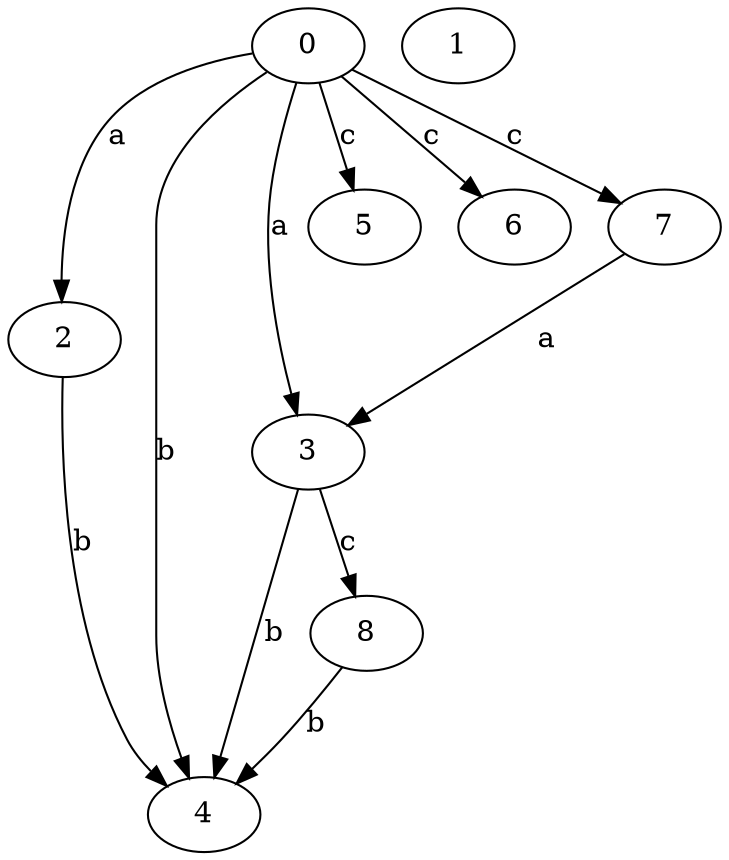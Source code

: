 strict digraph  {
2;
3;
0;
4;
5;
1;
6;
7;
8;
2 -> 4  [label=b];
3 -> 4  [label=b];
3 -> 8  [label=c];
0 -> 2  [label=a];
0 -> 3  [label=a];
0 -> 4  [label=b];
0 -> 5  [label=c];
0 -> 6  [label=c];
0 -> 7  [label=c];
7 -> 3  [label=a];
8 -> 4  [label=b];
}

